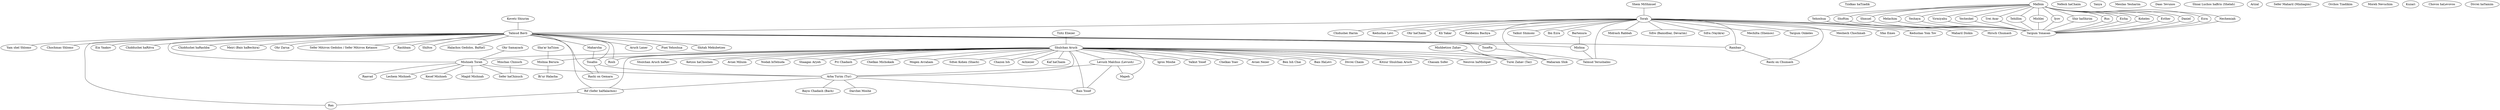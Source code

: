 strict graph  {
"Tzitz Eliezer" [value=1996];
"Shulchan Aruch" [value=1565];
"Igros Moshe" [value=1980];
"Yalkut Yosef" [value=1971];
"Chazon Ish" [value=1943];
"Shem MiShmuel" [value=1930];
Torah [value="-1273"];
"Kovetz Shiurim" [value=1930];
"Talmud Bavli" [value=500];
Achiezer [value=1930];
"Kaf haChaim" [value=1929];
"Sha'ar haTzion" [value=1923];
"Mishna Berura" [value=1923];
"Bi'ur Halacha" [value=1923];
"Ohr Samayach" [value=1916];
"Mishneh Torah" [value=1180];
"Meshech Chochmah" [value=1916];
"Chelkas Yoav" [value=1903];
"Avnei Nezer" [value=1900];
"Ben Ish Chai" [value=1899];
"Sfas Emes" [value=1895];
"Kedushas Yom Tov" [value=1895];
"Tzidkas haTzadik" [value=1890];
Malbim [value=1880];
Yehoshua [value="-1245"];
Shoftim [value="-890"];
Shmuel [value="-837"];
Melachim [value=434];
Yeshaya [value="-619"];
Yirmiyahu [value="-463"];
Yechezkel [value="-429"];
"Trei Asar" [value="-423"];
Tehillim [value="-837"];
Mishlei [value="-797"];
Iyov [value="-1273"];
"Shir haShirim" [value="-797"];
Rus [value="-837"];
Eicha [value="-463"];
Koheles [value="-797"];
Esther [value="-355"];
Daniel [value="-360"];
Ezra [value="-313"];
Nechemiah [value="-312"];
"Bais HaLevi" [value=1880];
"Maharil Diskin" [value=1878];
"Maharam Shik" [value=1870];
"Hirsch Chumash" [value=1870];
"Divrei Chaim" [value=1866];
"Minchas Chinuch" [value=1864];
"Sefer haChinuch" [value=1250];
"Kitzur Shulchan Aruch" [value=1864];
"Aruch Laner" [value=1860];
"Chidushei Harim" [value=1856];
"Chasam Sofer" [value=1829];
"Nesivos haMishpat" [value=1822];
"Nefesh haChaim" [value=1811];
"Shulchan Aruch haRav" [value=1802];
"Ketzos haChoshen" [value=1802];
"Avnei Miluim" [value=1802];
"Kedushas Levi" [value=1800];
Tanya [value=1797];
"Nodah biYehuda" [value=1783];
"Mishbetzos Zahav" [value=1782];
"Turei Zahav (Taz)" [value=1657];
"Pnei Yehoshua" [value=1780];
"Shaagas Aryeh" [value=1755];
"Mesilas Yesharim" [value=1738];
"Daas Tevunos" [value=1735];
"Ohr haChaim" [value=1733];
"Pri Chadash" [value=1692];
"Chelkas Michokaik" [value=1679];
"Mogen Avraham" [value=1672];
"Shnai Luchos haBris (Shelah)" [value=1648];
"Sifsei Kohen (Shach)" [value=1646];
Maharsha [value=1621];
Tosafos [value=1140];
"Lechem Mishneh" [value=1609];
"Kli Yakar" [value=1609];
"Levush Malchus (Levush)" [value=1602];
"Arba Turim (Tur)" [value=1330];
"Bais Yosef" [value=1559];
Mapeh [value=1562];
"Bayis Chadash (Bach)" [value=1600];
"Shitah Mekubetzes" [value=1582];
"Kesef Mishneh" [value=1575];
"Darchei Moshe" [value=1572];
"Rif (Sefer haHalachos)" [value=1093];
Rosh [value=1317];
"Yam shel Shlomo" [value=1563];
"Chochmas Shlomo" [value=1563];
Arizal [value=1562];
"Sefer Maharil (Minhagim)" [value=1556];
"Orchos Tzadikim" [value=1542];
"Ein Yaakov" [value=1516];
"Magid Mishnah" [value=1509];
Bartenura [value=1505];
Mishna [value="-200"];
Ran [value=1366];
"Rabbeinu Bachya" [value=1330];
"Chiddushei haRitva" [value=1310];
"Chiddushei haRashba" [value=1300];
"Meiri (Bais haBechira)" [value=1296];
Ramban [value=1260];
"Rashi on Chumash" [value=1095];
"Ohr Zarua" [value=1260];
"Sefer Mitzvos Gedolos / Sefer Mitzvos Ketanos" [value=1245];
"Yalkut Shimoni" [value=1200];
Raavad [value=1198];
"Moreh Nevuchim" [value=1180];
"Ibn Ezra" [value=1157];
Rashbam [value=1148];
"Rashi on Gemara" [value=1095];
Kuzari [value=1140];
"Chovos haLevovos" [value=1110];
Shiltos [value=750];
"Halachos Gedolos, BaHaG" [value=750];
Tosefta [value="-200"];
"Talmud Yerushalmi" [value=400];
"Midrash Rabbah" [value=400];
"Sifre (Bamidbar, Devarim)" [value=250];
"Sifra (Vayikra)" [value=250];
"Mechilta (Shemos)" [value=250];
"Targum Yonasan" [value=100];
"Targum Onkeles" [value=100];
"Divrei haYamim" [value="-311"];
"Tzitz Eliezer" -- "Shulchan Aruch";
"Shulchan Aruch" -- "Igros Moshe";
"Shulchan Aruch" -- "Yalkut Yosef";
"Shulchan Aruch" -- "Chazon Ish";
"Shulchan Aruch" -- Achiezer;
"Shulchan Aruch" -- "Kaf haChaim";
"Shulchan Aruch" -- "Mishna Berura";
"Shulchan Aruch" -- "Chelkas Yoav";
"Shulchan Aruch" -- "Avnei Nezer";
"Shulchan Aruch" -- "Ben Ish Chai";
"Shulchan Aruch" -- "Bais HaLevi";
"Shulchan Aruch" -- "Maharam Shik";
"Shulchan Aruch" -- "Divrei Chaim";
"Shulchan Aruch" -- "Kitzur Shulchan Aruch";
"Shulchan Aruch" -- "Chasam Sofer";
"Shulchan Aruch" -- "Nesivos haMishpat";
"Shulchan Aruch" -- "Shulchan Aruch haRav";
"Shulchan Aruch" -- "Ketzos haChoshen";
"Shulchan Aruch" -- "Avnei Miluim";
"Shulchan Aruch" -- "Nodah biYehuda";
"Shulchan Aruch" -- "Shaagas Aryeh";
"Shulchan Aruch" -- "Pri Chadash";
"Shulchan Aruch" -- "Chelkas Michokaik";
"Shulchan Aruch" -- "Mogen Avraham";
"Shulchan Aruch" -- "Turei Zahav (Taz)";
"Shulchan Aruch" -- "Sifsei Kohen (Shach)";
"Shulchan Aruch" -- "Levush Malchus (Levush)";
"Shulchan Aruch" -- "Arba Turim (Tur)";
"Shulchan Aruch" -- "Mishneh Torah";
"Shulchan Aruch" -- "Rif (Sefer haHalachos)";
"Shulchan Aruch" -- Rosh;
"Shulchan Aruch" -- "Bais Yosef";
"Shulchan Aruch" -- Mapeh;
"Shem MiShmuel" -- Torah;
Torah -- "Meshech Chochmah";
Torah -- "Sfas Emes";
Torah -- "Kedushas Yom Tov";
Torah -- "Maharil Diskin";
Torah -- "Maharam Shik";
Torah -- "Hirsch Chumash";
Torah -- "Chidushei Harim";
Torah -- "Kedushas Levi";
Torah -- "Ohr haChaim";
Torah -- "Kli Yakar";
Torah -- "Rabbeinu Bachya";
Torah -- Ramban;
Torah -- "Yalkut Shimoni";
Torah -- "Ibn Ezra";
Torah -- "Rashi on Chumash";
Torah -- "Talmud Bavli";
Torah -- "Talmud Yerushalmi";
Torah -- "Midrash Rabbah";
Torah -- "Sifre (Bamidbar, Devarim)";
Torah -- "Sifra (Vayikra)";
Torah -- "Mechilta (Shemos)";
Torah -- "Targum Onkeles";
"Kovetz Shiurim" -- "Talmud Bavli";
"Talmud Bavli" -- "Maharam Shik";
"Talmud Bavli" -- "Aruch Laner";
"Talmud Bavli" -- "Pnei Yehoshua";
"Talmud Bavli" -- Maharsha;
"Talmud Bavli" -- "Shitah Mekubetzes";
"Talmud Bavli" -- "Yam shel Shlomo";
"Talmud Bavli" -- "Chochmas Shlomo";
"Talmud Bavli" -- "Ein Yaakov";
"Talmud Bavli" -- Ran;
"Talmud Bavli" -- Rosh;
"Talmud Bavli" -- "Chiddushei haRitva";
"Talmud Bavli" -- "Chiddushei haRashba";
"Talmud Bavli" -- "Meiri (Bais haBechira)";
"Talmud Bavli" -- Ramban;
"Talmud Bavli" -- "Ohr Zarua";
"Talmud Bavli" -- "Sefer Mitzvos Gedolos / Sefer Mitzvos Ketanos";
"Talmud Bavli" -- "Mishneh Torah";
"Talmud Bavli" -- Rashbam;
"Talmud Bavli" -- Tosafos;
"Talmud Bavli" -- "Rashi on Gemara";
"Talmud Bavli" -- "Rif (Sefer haHalachos)";
"Talmud Bavli" -- Shiltos;
"Talmud Bavli" -- "Halachos Gedolos, BaHaG";
"Talmud Bavli" -- Mishna;
"Talmud Bavli" -- Tosefta;
"Sha'ar haTzion" -- "Mishna Berura";
"Mishna Berura" -- "Bi'ur Halacha";
"Ohr Samayach" -- "Mishneh Torah";
"Mishneh Torah" -- "Lechem Mishneh";
"Mishneh Torah" -- "Kesef Mishneh";
"Mishneh Torah" -- "Magid Mishnah";
"Mishneh Torah" -- "Arba Turim (Tur)";
"Mishneh Torah" -- "Sefer haChinuch";
"Mishneh Torah" -- Raavad;
Malbim -- Yehoshua;
Malbim -- Shoftim;
Malbim -- Shmuel;
Malbim -- Melachim;
Malbim -- Yeshaya;
Malbim -- Yirmiyahu;
Malbim -- Yechezkel;
Malbim -- "Trei Asar";
Malbim -- Tehillim;
Malbim -- Mishlei;
Malbim -- Iyov;
Malbim -- "Shir haShirim";
Malbim -- Rus;
Malbim -- Eicha;
Malbim -- Koheles;
Malbim -- Esther;
Malbim -- Daniel;
Malbim -- Ezra;
Malbim -- Nechemiah;
Yehoshua -- "Targum Yonasan";
Shoftim -- "Targum Yonasan";
Shmuel -- "Targum Yonasan";
Melachim -- "Targum Yonasan";
Yeshaya -- "Targum Yonasan";
Yirmiyahu -- "Targum Yonasan";
Yechezkel -- "Targum Yonasan";
"Trei Asar" -- "Targum Yonasan";
Tehillim -- "Targum Yonasan";
Mishlei -- "Targum Yonasan";
Iyov -- "Targum Yonasan";
"Shir haShirim" -- "Targum Yonasan";
Rus -- "Targum Yonasan";
Eicha -- "Targum Yonasan";
Koheles -- "Targum Yonasan";
Esther -- "Targum Yonasan";
Daniel -- "Targum Yonasan";
Ezra -- "Targum Yonasan";
Nechemiah -- "Targum Yonasan";
"Minchas Chinuch" -- "Sefer haChinuch";
"Mishbetzos Zahav" -- "Turei Zahav (Taz)";
Maharsha -- Tosafos;
Tosafos -- "Arba Turim (Tur)";
Tosafos -- "Rashi on Gemara";
"Levush Malchus (Levush)" -- "Arba Turim (Tur)";
"Levush Malchus (Levush)" -- "Bais Yosef";
"Levush Malchus (Levush)" -- Mapeh;
"Arba Turim (Tur)" -- "Bayis Chadash (Bach)";
"Arba Turim (Tur)" -- "Darchei Moshe";
"Arba Turim (Tur)" -- "Bais Yosef";
"Arba Turim (Tur)" -- "Rif (Sefer haHalachos)";
"Rif (Sefer haHalachos)" -- Ran;
Bartenura -- Mishna;
Mishna -- "Talmud Yerushalmi";
Ramban -- "Rashi on Chumash";
Tosefta -- "Talmud Yerushalmi";
}
